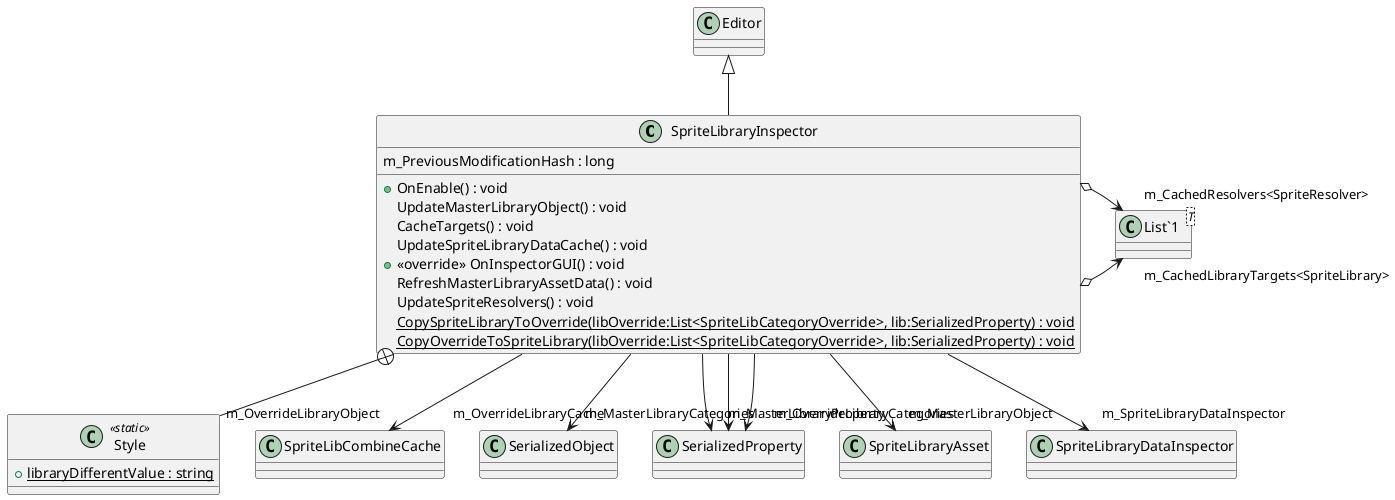 @startuml
class SpriteLibraryInspector {
    m_PreviousModificationHash : long
    + OnEnable() : void
    UpdateMasterLibraryObject() : void
    CacheTargets() : void
    UpdateSpriteLibraryDataCache() : void
    + <<override>> OnInspectorGUI() : void
    RefreshMasterLibraryAssetData() : void
    UpdateSpriteResolvers() : void
    {static} CopySpriteLibraryToOverride(libOverride:List<SpriteLibCategoryOverride>, lib:SerializedProperty) : void
    {static} CopyOverrideToSpriteLibrary(libOverride:List<SpriteLibCategoryOverride>, lib:SerializedProperty) : void
}
class Style <<static>> {
    + {static} libraryDifferentValue : string
}
class "List`1"<T> {
}
Editor <|-- SpriteLibraryInspector
SpriteLibraryInspector --> "m_OverrideLibraryObject" SpriteLibCombineCache
SpriteLibraryInspector --> "m_OverrideLibraryCache" SerializedObject
SpriteLibraryInspector --> "m_MasterLibraryProperty" SerializedProperty
SpriteLibraryInspector --> "m_MasterLibraryObject" SpriteLibraryAsset
SpriteLibraryInspector --> "m_MasterLibraryCategories" SerializedProperty
SpriteLibraryInspector --> "m_OverrideLibraryCategories" SerializedProperty
SpriteLibraryInspector --> "m_SpriteLibraryDataInspector" SpriteLibraryDataInspector
SpriteLibraryInspector o-> "m_CachedLibraryTargets<SpriteLibrary>" "List`1"
SpriteLibraryInspector o-> "m_CachedResolvers<SpriteResolver>" "List`1"
SpriteLibraryInspector +-- Style
@enduml

